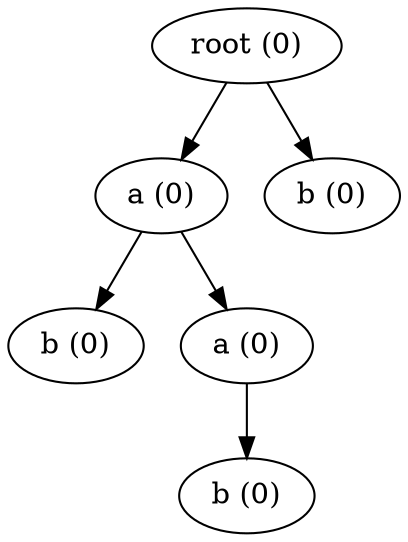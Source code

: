strict digraph G {
  root [ label="root (0)" ];
  roota [ label="a (0)" ];
  rootab [ label="b (0)" ];
  rootaa [ label="a (0)" ];
  rootaab [ label="b (0)" ];
  rootb [ label="b (0)" ];
  root -> roota [ label="" ];
  roota -> rootab [ label="" ];
  roota -> rootaa [ label="" ];
  rootaa -> rootaab [ label="" ];
  root -> rootb [ label="" ];
}
